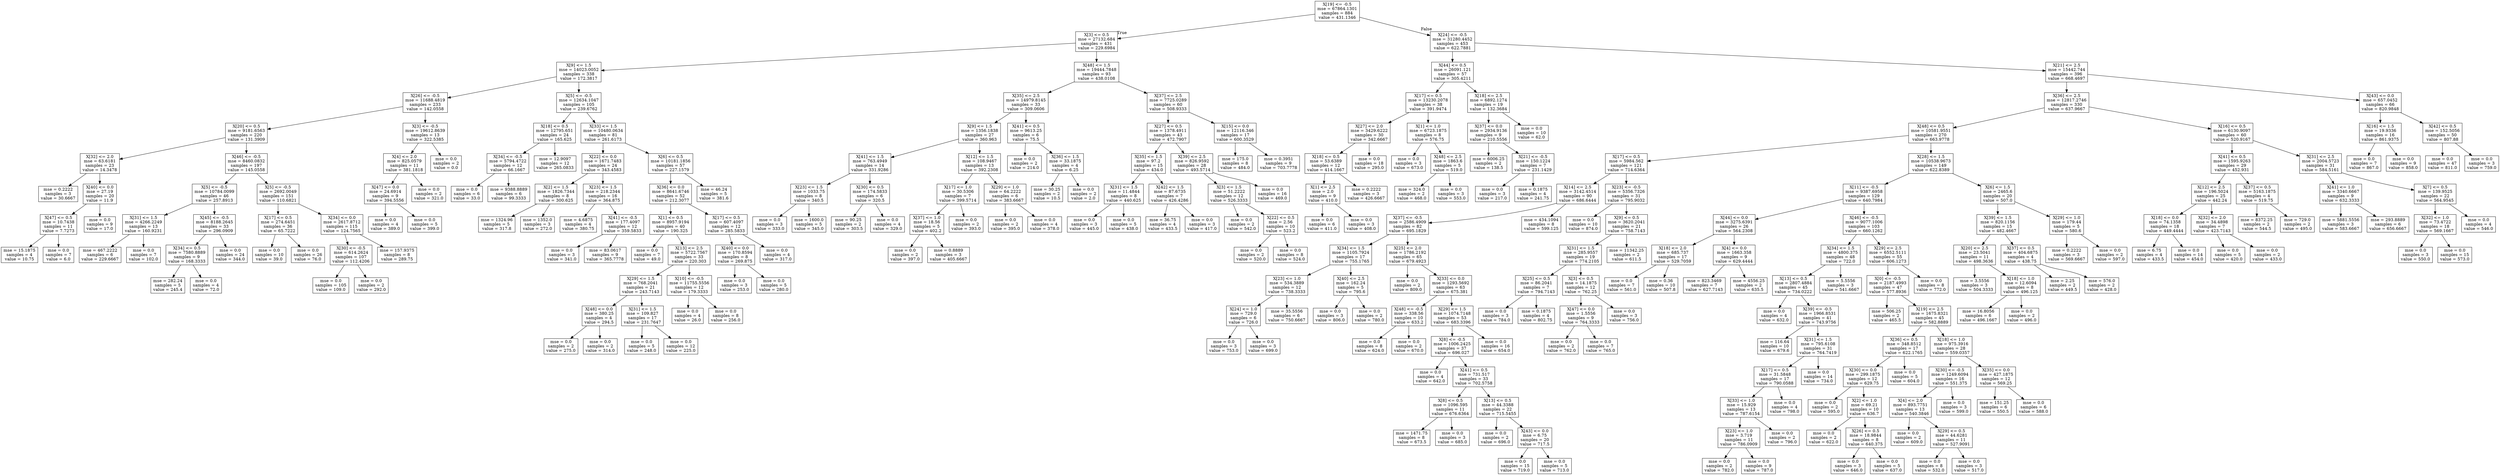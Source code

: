 digraph Tree {
node [shape=box] ;
0 [label="X[19] <= -0.5\nmse = 67864.1301\nsamples = 884\nvalue = 431.1346"] ;
1 [label="X[3] <= 0.5\nmse = 27132.684\nsamples = 431\nvalue = 229.6984"] ;
0 -> 1 [labeldistance=2.5, labelangle=45, headlabel="True"] ;
2 [label="X[9] <= 1.5\nmse = 14023.0052\nsamples = 338\nvalue = 172.3817"] ;
1 -> 2 ;
3 [label="X[26] <= -0.5\nmse = 11688.4819\nsamples = 233\nvalue = 142.0558"] ;
2 -> 3 ;
4 [label="X[20] <= 0.5\nmse = 9181.6563\nsamples = 220\nvalue = 131.3909"] ;
3 -> 4 ;
5 [label="X[32] <= 2.0\nmse = 63.6181\nsamples = 23\nvalue = 14.3478"] ;
4 -> 5 ;
6 [label="mse = 0.2222\nsamples = 3\nvalue = 30.6667"] ;
5 -> 6 ;
7 [label="X[40] <= 0.0\nmse = 27.19\nsamples = 20\nvalue = 11.9"] ;
5 -> 7 ;
8 [label="X[47] <= 0.5\nmse = 10.7438\nsamples = 11\nvalue = 7.7273"] ;
7 -> 8 ;
9 [label="mse = 15.1875\nsamples = 4\nvalue = 10.75"] ;
8 -> 9 ;
10 [label="mse = 0.0\nsamples = 7\nvalue = 6.0"] ;
8 -> 10 ;
11 [label="mse = 0.0\nsamples = 9\nvalue = 17.0"] ;
7 -> 11 ;
12 [label="X[46] <= -0.5\nmse = 8460.0832\nsamples = 197\nvalue = 145.0558"] ;
4 -> 12 ;
13 [label="X[5] <= -0.5\nmse = 10784.0099\nsamples = 46\nvalue = 257.8913"] ;
12 -> 13 ;
14 [label="X[31] <= 1.5\nmse = 4266.2249\nsamples = 13\nvalue = 160.9231"] ;
13 -> 14 ;
15 [label="mse = 467.2222\nsamples = 6\nvalue = 229.6667"] ;
14 -> 15 ;
16 [label="mse = 0.0\nsamples = 7\nvalue = 102.0"] ;
14 -> 16 ;
17 [label="X[45] <= -0.5\nmse = 8188.2645\nsamples = 33\nvalue = 296.0909"] ;
13 -> 17 ;
18 [label="X[34] <= 0.5\nmse = 7580.8889\nsamples = 9\nvalue = 168.3333"] ;
17 -> 18 ;
19 [label="mse = 282.24\nsamples = 5\nvalue = 245.4"] ;
18 -> 19 ;
20 [label="mse = 0.0\nsamples = 4\nvalue = 72.0"] ;
18 -> 20 ;
21 [label="mse = 0.0\nsamples = 24\nvalue = 344.0"] ;
17 -> 21 ;
22 [label="X[5] <= -0.5\nmse = 2692.0049\nsamples = 151\nvalue = 110.6821"] ;
12 -> 22 ;
23 [label="X[17] <= 0.5\nmse = 274.6451\nsamples = 36\nvalue = 65.7222"] ;
22 -> 23 ;
24 [label="mse = 0.0\nsamples = 10\nvalue = 39.0"] ;
23 -> 24 ;
25 [label="mse = 0.0\nsamples = 26\nvalue = 76.0"] ;
23 -> 25 ;
26 [label="X[34] <= 0.0\nmse = 2617.8712\nsamples = 115\nvalue = 124.7565"] ;
22 -> 26 ;
27 [label="X[30] <= -0.5\nmse = 614.2624\nsamples = 107\nvalue = 112.4206"] ;
26 -> 27 ;
28 [label="mse = 0.0\nsamples = 105\nvalue = 109.0"] ;
27 -> 28 ;
29 [label="mse = 0.0\nsamples = 2\nvalue = 292.0"] ;
27 -> 29 ;
30 [label="mse = 157.9375\nsamples = 8\nvalue = 289.75"] ;
26 -> 30 ;
31 [label="X[3] <= -0.5\nmse = 19612.8639\nsamples = 13\nvalue = 322.5385"] ;
3 -> 31 ;
32 [label="X[4] <= 2.0\nmse = 825.0579\nsamples = 11\nvalue = 381.1818"] ;
31 -> 32 ;
33 [label="X[47] <= 0.0\nmse = 24.6914\nsamples = 9\nvalue = 394.5556"] ;
32 -> 33 ;
34 [label="mse = 0.0\nsamples = 4\nvalue = 389.0"] ;
33 -> 34 ;
35 [label="mse = 0.0\nsamples = 5\nvalue = 399.0"] ;
33 -> 35 ;
36 [label="mse = 0.0\nsamples = 2\nvalue = 321.0"] ;
32 -> 36 ;
37 [label="mse = 0.0\nsamples = 2\nvalue = 0.0"] ;
31 -> 37 ;
38 [label="X[5] <= -0.5\nmse = 12634.1047\nsamples = 105\nvalue = 239.6762"] ;
2 -> 38 ;
39 [label="X[18] <= 0.5\nmse = 12795.651\nsamples = 24\nvalue = 165.625"] ;
38 -> 39 ;
40 [label="X[34] <= -0.5\nmse = 5794.4722\nsamples = 12\nvalue = 66.1667"] ;
39 -> 40 ;
41 [label="mse = 0.0\nsamples = 6\nvalue = 33.0"] ;
40 -> 41 ;
42 [label="mse = 9388.8889\nsamples = 6\nvalue = 99.3333"] ;
40 -> 42 ;
43 [label="mse = 12.9097\nsamples = 12\nvalue = 265.0833"] ;
39 -> 43 ;
44 [label="X[33] <= 1.5\nmse = 10480.0634\nsamples = 81\nvalue = 261.6173"] ;
38 -> 44 ;
45 [label="X[22] <= 0.0\nmse = 1671.7483\nsamples = 24\nvalue = 343.4583"] ;
44 -> 45 ;
46 [label="X[2] <= 1.5\nmse = 1826.7344\nsamples = 8\nvalue = 300.625"] ;
45 -> 46 ;
47 [label="mse = 1324.96\nsamples = 5\nvalue = 317.8"] ;
46 -> 47 ;
48 [label="mse = 1352.0\nsamples = 3\nvalue = 272.0"] ;
46 -> 48 ;
49 [label="X[23] <= 1.5\nmse = 218.2344\nsamples = 16\nvalue = 364.875"] ;
45 -> 49 ;
50 [label="mse = 4.6875\nsamples = 4\nvalue = 380.75"] ;
49 -> 50 ;
51 [label="X[41] <= -0.5\nmse = 177.4097\nsamples = 12\nvalue = 359.5833"] ;
49 -> 51 ;
52 [label="mse = 0.0\nsamples = 3\nvalue = 341.0"] ;
51 -> 52 ;
53 [label="mse = 83.0617\nsamples = 9\nvalue = 365.7778"] ;
51 -> 53 ;
54 [label="X[6] <= 0.5\nmse = 10181.1856\nsamples = 57\nvalue = 227.1579"] ;
44 -> 54 ;
55 [label="X[36] <= 0.0\nmse = 8641.6746\nsamples = 52\nvalue = 212.3077"] ;
54 -> 55 ;
56 [label="X[1] <= 0.5\nmse = 8957.9194\nsamples = 40\nvalue = 190.325"] ;
55 -> 56 ;
57 [label="mse = 0.0\nsamples = 7\nvalue = 49.0"] ;
56 -> 57 ;
58 [label="X[13] <= 2.5\nmse = 5722.7567\nsamples = 33\nvalue = 220.303"] ;
56 -> 58 ;
59 [label="X[29] <= 1.5\nmse = 768.2041\nsamples = 21\nvalue = 243.7143"] ;
58 -> 59 ;
60 [label="X[48] <= 0.0\nmse = 380.25\nsamples = 4\nvalue = 294.5"] ;
59 -> 60 ;
61 [label="mse = 0.0\nsamples = 2\nvalue = 275.0"] ;
60 -> 61 ;
62 [label="mse = 0.0\nsamples = 2\nvalue = 314.0"] ;
60 -> 62 ;
63 [label="X[31] <= 1.5\nmse = 109.827\nsamples = 17\nvalue = 231.7647"] ;
59 -> 63 ;
64 [label="mse = 0.0\nsamples = 5\nvalue = 248.0"] ;
63 -> 64 ;
65 [label="mse = 0.0\nsamples = 12\nvalue = 225.0"] ;
63 -> 65 ;
66 [label="X[10] <= -0.5\nmse = 11755.5556\nsamples = 12\nvalue = 179.3333"] ;
58 -> 66 ;
67 [label="mse = 0.0\nsamples = 4\nvalue = 26.0"] ;
66 -> 67 ;
68 [label="mse = 0.0\nsamples = 8\nvalue = 256.0"] ;
66 -> 68 ;
69 [label="X[17] <= 0.5\nmse = 607.4097\nsamples = 12\nvalue = 285.5833"] ;
55 -> 69 ;
70 [label="X[40] <= 0.0\nmse = 170.8594\nsamples = 8\nvalue = 269.875"] ;
69 -> 70 ;
71 [label="mse = 0.0\nsamples = 3\nvalue = 253.0"] ;
70 -> 71 ;
72 [label="mse = 0.0\nsamples = 5\nvalue = 280.0"] ;
70 -> 72 ;
73 [label="mse = 0.0\nsamples = 4\nvalue = 317.0"] ;
69 -> 73 ;
74 [label="mse = 46.24\nsamples = 5\nvalue = 381.6"] ;
54 -> 74 ;
75 [label="X[48] <= 1.5\nmse = 19444.7848\nsamples = 93\nvalue = 438.0108"] ;
1 -> 75 ;
76 [label="X[35] <= 2.5\nmse = 14979.8145\nsamples = 33\nvalue = 309.0606"] ;
75 -> 76 ;
77 [label="X[9] <= 1.5\nmse = 1356.1838\nsamples = 27\nvalue = 360.963"] ;
76 -> 77 ;
78 [label="X[41] <= 1.5\nmse = 763.4949\nsamples = 14\nvalue = 331.9286"] ;
77 -> 78 ;
79 [label="X[23] <= 1.5\nmse = 1033.75\nsamples = 8\nvalue = 340.5"] ;
78 -> 79 ;
80 [label="mse = 0.0\nsamples = 3\nvalue = 333.0"] ;
79 -> 80 ;
81 [label="mse = 1600.0\nsamples = 5\nvalue = 345.0"] ;
79 -> 81 ;
82 [label="X[30] <= 0.5\nmse = 174.5833\nsamples = 6\nvalue = 320.5"] ;
78 -> 82 ;
83 [label="mse = 90.25\nsamples = 2\nvalue = 303.5"] ;
82 -> 83 ;
84 [label="mse = 0.0\nsamples = 4\nvalue = 329.0"] ;
82 -> 84 ;
85 [label="X[12] <= 1.5\nmse = 108.9467\nsamples = 13\nvalue = 392.2308"] ;
77 -> 85 ;
86 [label="X[17] <= 1.0\nmse = 30.5306\nsamples = 7\nvalue = 399.5714"] ;
85 -> 86 ;
87 [label="X[37] <= 1.0\nmse = 18.56\nsamples = 5\nvalue = 402.2"] ;
86 -> 87 ;
88 [label="mse = 0.0\nsamples = 2\nvalue = 397.0"] ;
87 -> 88 ;
89 [label="mse = 0.8889\nsamples = 3\nvalue = 405.6667"] ;
87 -> 89 ;
90 [label="mse = 0.0\nsamples = 2\nvalue = 393.0"] ;
86 -> 90 ;
91 [label="X[29] <= 1.0\nmse = 64.2222\nsamples = 6\nvalue = 383.6667"] ;
85 -> 91 ;
92 [label="mse = 0.0\nsamples = 2\nvalue = 395.0"] ;
91 -> 92 ;
93 [label="mse = 0.0\nsamples = 4\nvalue = 378.0"] ;
91 -> 93 ;
94 [label="X[41] <= 0.5\nmse = 9613.25\nsamples = 6\nvalue = 75.5"] ;
76 -> 94 ;
95 [label="mse = 0.0\nsamples = 2\nvalue = 214.0"] ;
94 -> 95 ;
96 [label="X[36] <= 1.5\nmse = 33.1875\nsamples = 4\nvalue = 6.25"] ;
94 -> 96 ;
97 [label="mse = 30.25\nsamples = 2\nvalue = 10.5"] ;
96 -> 97 ;
98 [label="mse = 0.0\nsamples = 2\nvalue = 2.0"] ;
96 -> 98 ;
99 [label="X[37] <= 2.5\nmse = 7725.0289\nsamples = 60\nvalue = 508.9333"] ;
75 -> 99 ;
100 [label="X[27] <= 0.5\nmse = 1378.4911\nsamples = 43\nvalue = 472.7907"] ;
99 -> 100 ;
101 [label="X[35] <= 1.5\nmse = 97.2\nsamples = 15\nvalue = 434.0"] ;
100 -> 101 ;
102 [label="X[31] <= 1.5\nmse = 11.4844\nsamples = 8\nvalue = 440.625"] ;
101 -> 102 ;
103 [label="mse = 0.0\nsamples = 3\nvalue = 445.0"] ;
102 -> 103 ;
104 [label="mse = 0.0\nsamples = 5\nvalue = 438.0"] ;
102 -> 104 ;
105 [label="X[42] <= 1.5\nmse = 87.6735\nsamples = 7\nvalue = 426.4286"] ;
101 -> 105 ;
106 [label="mse = 36.75\nsamples = 4\nvalue = 433.5"] ;
105 -> 106 ;
107 [label="mse = 0.0\nsamples = 3\nvalue = 417.0"] ;
105 -> 107 ;
108 [label="X[39] <= 2.5\nmse = 826.9592\nsamples = 28\nvalue = 493.5714"] ;
100 -> 108 ;
109 [label="X[3] <= 1.5\nmse = 51.2222\nsamples = 12\nvalue = 526.3333"] ;
108 -> 109 ;
110 [label="mse = 0.0\nsamples = 2\nvalue = 542.0"] ;
109 -> 110 ;
111 [label="X[22] <= 0.5\nmse = 2.56\nsamples = 10\nvalue = 523.2"] ;
109 -> 111 ;
112 [label="mse = 0.0\nsamples = 2\nvalue = 520.0"] ;
111 -> 112 ;
113 [label="mse = 0.0\nsamples = 8\nvalue = 524.0"] ;
111 -> 113 ;
114 [label="mse = 0.0\nsamples = 16\nvalue = 469.0"] ;
108 -> 114 ;
115 [label="X[15] <= 0.0\nmse = 12116.346\nsamples = 17\nvalue = 600.3529"] ;
99 -> 115 ;
116 [label="mse = 175.0\nsamples = 8\nvalue = 484.0"] ;
115 -> 116 ;
117 [label="mse = 0.3951\nsamples = 9\nvalue = 703.7778"] ;
115 -> 117 ;
118 [label="X[24] <= -0.5\nmse = 31280.4452\nsamples = 453\nvalue = 622.7881"] ;
0 -> 118 [labeldistance=2.5, labelangle=-45, headlabel="False"] ;
119 [label="X[44] <= 0.5\nmse = 26091.121\nsamples = 57\nvalue = 305.4211"] ;
118 -> 119 ;
120 [label="X[17] <= 0.5\nmse = 13230.2078\nsamples = 38\nvalue = 391.9474"] ;
119 -> 120 ;
121 [label="X[27] <= 2.0\nmse = 3429.6222\nsamples = 30\nvalue = 342.6667"] ;
120 -> 121 ;
122 [label="X[18] <= 0.5\nmse = 53.6389\nsamples = 12\nvalue = 414.1667"] ;
121 -> 122 ;
123 [label="X[1] <= 2.5\nmse = 2.0\nsamples = 9\nvalue = 410.0"] ;
122 -> 123 ;
124 [label="mse = 0.0\nsamples = 6\nvalue = 411.0"] ;
123 -> 124 ;
125 [label="mse = 0.0\nsamples = 3\nvalue = 408.0"] ;
123 -> 125 ;
126 [label="mse = 0.2222\nsamples = 3\nvalue = 426.6667"] ;
122 -> 126 ;
127 [label="mse = 0.0\nsamples = 18\nvalue = 295.0"] ;
121 -> 127 ;
128 [label="X[1] <= 1.0\nmse = 6723.1875\nsamples = 8\nvalue = 576.75"] ;
120 -> 128 ;
129 [label="mse = 0.0\nsamples = 3\nvalue = 673.0"] ;
128 -> 129 ;
130 [label="X[48] <= 2.5\nmse = 1863.6\nsamples = 5\nvalue = 519.0"] ;
128 -> 130 ;
131 [label="mse = 324.0\nsamples = 2\nvalue = 468.0"] ;
130 -> 131 ;
132 [label="mse = 0.0\nsamples = 3\nvalue = 553.0"] ;
130 -> 132 ;
133 [label="X[18] <= 2.5\nmse = 6892.1274\nsamples = 19\nvalue = 132.3684"] ;
119 -> 133 ;
134 [label="X[37] <= 0.0\nmse = 2934.9136\nsamples = 9\nvalue = 210.5556"] ;
133 -> 134 ;
135 [label="mse = 6006.25\nsamples = 2\nvalue = 138.5"] ;
134 -> 135 ;
136 [label="X[21] <= -0.5\nmse = 150.1224\nsamples = 7\nvalue = 231.1429"] ;
134 -> 136 ;
137 [label="mse = 0.0\nsamples = 3\nvalue = 217.0"] ;
136 -> 137 ;
138 [label="mse = 0.1875\nsamples = 4\nvalue = 241.75"] ;
136 -> 138 ;
139 [label="mse = 0.0\nsamples = 10\nvalue = 62.0"] ;
133 -> 139 ;
140 [label="X[21] <= 2.5\nmse = 15442.744\nsamples = 396\nvalue = 668.4697"] ;
118 -> 140 ;
141 [label="X[36] <= 2.5\nmse = 12817.2746\nsamples = 330\nvalue = 637.9667"] ;
140 -> 141 ;
142 [label="X[48] <= 0.5\nmse = 10581.9551\nsamples = 270\nvalue = 663.9778"] ;
141 -> 142 ;
143 [label="X[17] <= 0.5\nmse = 5984.562\nsamples = 121\nvalue = 714.6364"] ;
142 -> 143 ;
144 [label="X[14] <= 2.5\nmse = 3142.4514\nsamples = 90\nvalue = 686.6444"] ;
143 -> 144 ;
145 [label="X[37] <= -0.5\nmse = 2586.4909\nsamples = 82\nvalue = 695.1829"] ;
144 -> 145 ;
146 [label="X[34] <= 1.5\nmse = 1105.7924\nsamples = 17\nvalue = 755.1765"] ;
145 -> 146 ;
147 [label="X[23] <= 1.0\nmse = 534.3889\nsamples = 12\nvalue = 738.3333"] ;
146 -> 147 ;
148 [label="X[24] <= 1.0\nmse = 729.0\nsamples = 6\nvalue = 726.0"] ;
147 -> 148 ;
149 [label="mse = 0.0\nsamples = 3\nvalue = 753.0"] ;
148 -> 149 ;
150 [label="mse = 0.0\nsamples = 3\nvalue = 699.0"] ;
148 -> 150 ;
151 [label="mse = 35.5556\nsamples = 6\nvalue = 750.6667"] ;
147 -> 151 ;
152 [label="X[40] <= 2.5\nmse = 162.24\nsamples = 5\nvalue = 795.6"] ;
146 -> 152 ;
153 [label="mse = 0.0\nsamples = 3\nvalue = 806.0"] ;
152 -> 153 ;
154 [label="mse = 0.0\nsamples = 2\nvalue = 780.0"] ;
152 -> 154 ;
155 [label="X[25] <= 2.0\nmse = 1786.2192\nsamples = 65\nvalue = 679.4923"] ;
145 -> 155 ;
156 [label="mse = 0.0\nsamples = 2\nvalue = 809.0"] ;
155 -> 156 ;
157 [label="X[33] <= 0.0\nmse = 1293.5692\nsamples = 63\nvalue = 675.381"] ;
155 -> 157 ;
158 [label="X[48] <= -0.5\nmse = 338.56\nsamples = 10\nvalue = 633.2"] ;
157 -> 158 ;
159 [label="mse = 0.0\nsamples = 8\nvalue = 624.0"] ;
158 -> 159 ;
160 [label="mse = 0.0\nsamples = 2\nvalue = 670.0"] ;
158 -> 160 ;
161 [label="X[29] <= 1.5\nmse = 1074.7148\nsamples = 53\nvalue = 683.3396"] ;
157 -> 161 ;
162 [label="X[8] <= -0.5\nmse = 1006.2425\nsamples = 37\nvalue = 696.027"] ;
161 -> 162 ;
163 [label="mse = 0.0\nsamples = 4\nvalue = 642.0"] ;
162 -> 163 ;
164 [label="X[41] <= 0.5\nmse = 731.517\nsamples = 33\nvalue = 702.5758"] ;
162 -> 164 ;
165 [label="X[8] <= 0.5\nmse = 1096.595\nsamples = 11\nvalue = 676.6364"] ;
164 -> 165 ;
166 [label="mse = 1471.75\nsamples = 8\nvalue = 673.5"] ;
165 -> 166 ;
167 [label="mse = 0.0\nsamples = 3\nvalue = 685.0"] ;
165 -> 167 ;
168 [label="X[13] <= 0.5\nmse = 44.3388\nsamples = 22\nvalue = 715.5455"] ;
164 -> 168 ;
169 [label="mse = 0.0\nsamples = 2\nvalue = 696.0"] ;
168 -> 169 ;
170 [label="X[43] <= 0.0\nmse = 6.75\nsamples = 20\nvalue = 717.5"] ;
168 -> 170 ;
171 [label="mse = 0.0\nsamples = 15\nvalue = 719.0"] ;
170 -> 171 ;
172 [label="mse = 0.0\nsamples = 5\nvalue = 713.0"] ;
170 -> 172 ;
173 [label="mse = 0.0\nsamples = 16\nvalue = 654.0"] ;
161 -> 173 ;
174 [label="mse = 434.1094\nsamples = 8\nvalue = 599.125"] ;
144 -> 174 ;
175 [label="X[23] <= -0.5\nmse = 5356.7326\nsamples = 31\nvalue = 795.9032"] ;
143 -> 175 ;
176 [label="mse = 0.0\nsamples = 10\nvalue = 874.0"] ;
175 -> 176 ;
177 [label="X[9] <= 0.5\nmse = 3620.2041\nsamples = 21\nvalue = 758.7143"] ;
175 -> 177 ;
178 [label="X[31] <= 1.5\nmse = 285.9557\nsamples = 19\nvalue = 774.2105"] ;
177 -> 178 ;
179 [label="X[25] <= 0.5\nmse = 86.2041\nsamples = 7\nvalue = 794.7143"] ;
178 -> 179 ;
180 [label="mse = 0.0\nsamples = 3\nvalue = 784.0"] ;
179 -> 180 ;
181 [label="mse = 0.1875\nsamples = 4\nvalue = 802.75"] ;
179 -> 181 ;
182 [label="X[3] <= 0.5\nmse = 14.1875\nsamples = 12\nvalue = 762.25"] ;
178 -> 182 ;
183 [label="X[47] <= 0.0\nmse = 1.5556\nsamples = 9\nvalue = 764.3333"] ;
182 -> 183 ;
184 [label="mse = 0.0\nsamples = 2\nvalue = 762.0"] ;
183 -> 184 ;
185 [label="mse = 0.0\nsamples = 7\nvalue = 765.0"] ;
183 -> 185 ;
186 [label="mse = 0.0\nsamples = 3\nvalue = 756.0"] ;
182 -> 186 ;
187 [label="mse = 11342.25\nsamples = 2\nvalue = 611.5"] ;
177 -> 187 ;
188 [label="X[28] <= 1.5\nmse = 10538.9673\nsamples = 149\nvalue = 622.8389"] ;
142 -> 188 ;
189 [label="X[11] <= -0.5\nmse = 9387.6958\nsamples = 129\nvalue = 640.7984"] ;
188 -> 189 ;
190 [label="X[44] <= 0.0\nmse = 3275.6391\nsamples = 26\nvalue = 564.2308"] ;
189 -> 190 ;
191 [label="X[18] <= 2.0\nmse = 685.737\nsamples = 17\nvalue = 529.7059"] ;
190 -> 191 ;
192 [label="mse = 0.0\nsamples = 7\nvalue = 561.0"] ;
191 -> 192 ;
193 [label="mse = 0.36\nsamples = 10\nvalue = 507.8"] ;
191 -> 193 ;
194 [label="X[4] <= 0.0\nmse = 1663.358\nsamples = 9\nvalue = 629.4444"] ;
190 -> 194 ;
195 [label="mse = 823.3469\nsamples = 7\nvalue = 627.7143"] ;
194 -> 195 ;
196 [label="mse = 4556.25\nsamples = 2\nvalue = 635.5"] ;
194 -> 196 ;
197 [label="X[46] <= -0.5\nmse = 9077.1006\nsamples = 103\nvalue = 660.1262"] ;
189 -> 197 ;
198 [label="X[34] <= 1.5\nmse = 4800.375\nsamples = 48\nvalue = 722.0"] ;
197 -> 198 ;
199 [label="X[13] <= 0.5\nmse = 2807.4884\nsamples = 45\nvalue = 734.0222"] ;
198 -> 199 ;
200 [label="mse = 0.0\nsamples = 4\nvalue = 632.0"] ;
199 -> 200 ;
201 [label="X[39] <= -0.5\nmse = 1966.8531\nsamples = 41\nvalue = 743.9756"] ;
199 -> 201 ;
202 [label="mse = 116.64\nsamples = 10\nvalue = 679.6"] ;
201 -> 202 ;
203 [label="X[31] <= 1.5\nmse = 795.6108\nsamples = 31\nvalue = 764.7419"] ;
201 -> 203 ;
204 [label="X[17] <= 0.5\nmse = 31.5848\nsamples = 17\nvalue = 790.0588"] ;
203 -> 204 ;
205 [label="X[33] <= 1.0\nmse = 15.929\nsamples = 13\nvalue = 787.6154"] ;
204 -> 205 ;
206 [label="X[23] <= 1.0\nmse = 3.719\nsamples = 11\nvalue = 786.0909"] ;
205 -> 206 ;
207 [label="mse = 0.0\nsamples = 2\nvalue = 782.0"] ;
206 -> 207 ;
208 [label="mse = 0.0\nsamples = 9\nvalue = 787.0"] ;
206 -> 208 ;
209 [label="mse = 0.0\nsamples = 2\nvalue = 796.0"] ;
205 -> 209 ;
210 [label="mse = 0.0\nsamples = 4\nvalue = 798.0"] ;
204 -> 210 ;
211 [label="mse = 0.0\nsamples = 14\nvalue = 734.0"] ;
203 -> 211 ;
212 [label="mse = 5.5556\nsamples = 3\nvalue = 541.6667"] ;
198 -> 212 ;
213 [label="X[29] <= 2.5\nmse = 6552.5111\nsamples = 55\nvalue = 606.1273"] ;
197 -> 213 ;
214 [label="X[0] <= -0.5\nmse = 2187.4993\nsamples = 47\nvalue = 577.8936"] ;
213 -> 214 ;
215 [label="mse = 506.25\nsamples = 2\nvalue = 465.5"] ;
214 -> 215 ;
216 [label="X[19] <= 2.5\nmse = 1675.8321\nsamples = 45\nvalue = 582.8889"] ;
214 -> 216 ;
217 [label="X[36] <= 0.5\nmse = 348.8512\nsamples = 17\nvalue = 622.1765"] ;
216 -> 217 ;
218 [label="X[30] <= 0.0\nmse = 299.1875\nsamples = 12\nvalue = 629.75"] ;
217 -> 218 ;
219 [label="mse = 0.0\nsamples = 2\nvalue = 595.0"] ;
218 -> 219 ;
220 [label="X[2] <= 1.0\nmse = 69.21\nsamples = 10\nvalue = 636.7"] ;
218 -> 220 ;
221 [label="mse = 0.0\nsamples = 2\nvalue = 622.0"] ;
220 -> 221 ;
222 [label="X[26] <= 0.5\nmse = 18.9844\nsamples = 8\nvalue = 640.375"] ;
220 -> 222 ;
223 [label="mse = 0.0\nsamples = 3\nvalue = 646.0"] ;
222 -> 223 ;
224 [label="mse = 0.0\nsamples = 5\nvalue = 637.0"] ;
222 -> 224 ;
225 [label="mse = 0.0\nsamples = 5\nvalue = 604.0"] ;
217 -> 225 ;
226 [label="X[18] <= 1.0\nmse = 975.3916\nsamples = 28\nvalue = 559.0357"] ;
216 -> 226 ;
227 [label="X[30] <= -0.5\nmse = 1249.6094\nsamples = 16\nvalue = 551.375"] ;
226 -> 227 ;
228 [label="X[4] <= 2.0\nmse = 893.7751\nsamples = 13\nvalue = 540.3846"] ;
227 -> 228 ;
229 [label="mse = 0.0\nsamples = 2\nvalue = 609.0"] ;
228 -> 229 ;
230 [label="X[29] <= 0.5\nmse = 44.6281\nsamples = 11\nvalue = 527.9091"] ;
228 -> 230 ;
231 [label="mse = 0.0\nsamples = 8\nvalue = 532.0"] ;
230 -> 231 ;
232 [label="mse = 0.0\nsamples = 3\nvalue = 517.0"] ;
230 -> 232 ;
233 [label="mse = 0.0\nsamples = 3\nvalue = 599.0"] ;
227 -> 233 ;
234 [label="X[35] <= 0.0\nmse = 427.1875\nsamples = 12\nvalue = 569.25"] ;
226 -> 234 ;
235 [label="mse = 151.25\nsamples = 6\nvalue = 550.5"] ;
234 -> 235 ;
236 [label="mse = 0.0\nsamples = 6\nvalue = 588.0"] ;
234 -> 236 ;
237 [label="mse = 0.0\nsamples = 8\nvalue = 772.0"] ;
213 -> 237 ;
238 [label="X[6] <= 1.5\nmse = 2465.6\nsamples = 20\nvalue = 507.0"] ;
188 -> 238 ;
239 [label="X[39] <= 1.5\nmse = 820.1156\nsamples = 15\nvalue = 482.4667"] ;
238 -> 239 ;
240 [label="X[20] <= 2.5\nmse = 23.5041\nsamples = 11\nvalue = 498.3636"] ;
239 -> 240 ;
241 [label="mse = 3.5556\nsamples = 3\nvalue = 504.3333"] ;
240 -> 241 ;
242 [label="X[18] <= 1.0\nmse = 12.6094\nsamples = 8\nvalue = 496.125"] ;
240 -> 242 ;
243 [label="mse = 16.8056\nsamples = 6\nvalue = 496.1667"] ;
242 -> 243 ;
244 [label="mse = 0.0\nsamples = 2\nvalue = 496.0"] ;
242 -> 244 ;
245 [label="X[37] <= 0.5\nmse = 404.6875\nsamples = 4\nvalue = 438.75"] ;
239 -> 245 ;
246 [label="mse = 2.25\nsamples = 2\nvalue = 449.5"] ;
245 -> 246 ;
247 [label="mse = 576.0\nsamples = 2\nvalue = 428.0"] ;
245 -> 247 ;
248 [label="X[29] <= 1.0\nmse = 179.44\nsamples = 5\nvalue = 580.6"] ;
238 -> 248 ;
249 [label="mse = 0.2222\nsamples = 3\nvalue = 569.6667"] ;
248 -> 249 ;
250 [label="mse = 0.0\nsamples = 2\nvalue = 597.0"] ;
248 -> 250 ;
251 [label="X[16] <= 0.5\nmse = 6130.9097\nsamples = 60\nvalue = 520.9167"] ;
141 -> 251 ;
252 [label="X[41] <= 0.5\nmse = 1595.9263\nsamples = 29\nvalue = 452.931"] ;
251 -> 252 ;
253 [label="X[12] <= 2.5\nmse = 196.5024\nsamples = 25\nvalue = 442.24"] ;
252 -> 253 ;
254 [label="X[18] <= 0.0\nmse = 74.1358\nsamples = 18\nvalue = 449.4444"] ;
253 -> 254 ;
255 [label="mse = 6.75\nsamples = 4\nvalue = 433.5"] ;
254 -> 255 ;
256 [label="mse = 0.0\nsamples = 14\nvalue = 454.0"] ;
254 -> 256 ;
257 [label="X[32] <= 2.0\nmse = 34.4898\nsamples = 7\nvalue = 423.7143"] ;
253 -> 257 ;
258 [label="mse = 0.0\nsamples = 5\nvalue = 420.0"] ;
257 -> 258 ;
259 [label="mse = 0.0\nsamples = 2\nvalue = 433.0"] ;
257 -> 259 ;
260 [label="X[37] <= 0.5\nmse = 5163.1875\nsamples = 4\nvalue = 519.75"] ;
252 -> 260 ;
261 [label="mse = 8372.25\nsamples = 2\nvalue = 544.5"] ;
260 -> 261 ;
262 [label="mse = 729.0\nsamples = 2\nvalue = 495.0"] ;
260 -> 262 ;
263 [label="X[31] <= 2.5\nmse = 2004.5723\nsamples = 31\nvalue = 584.5161"] ;
251 -> 263 ;
264 [label="X[41] <= 1.0\nmse = 3340.6667\nsamples = 9\nvalue = 632.3333"] ;
263 -> 264 ;
265 [label="mse = 5881.5556\nsamples = 3\nvalue = 583.6667"] ;
264 -> 265 ;
266 [label="mse = 293.8889\nsamples = 6\nvalue = 656.6667"] ;
264 -> 266 ;
267 [label="X[7] <= 0.5\nmse = 139.9525\nsamples = 22\nvalue = 564.9545"] ;
263 -> 267 ;
268 [label="X[32] <= 1.0\nmse = 73.4722\nsamples = 18\nvalue = 569.1667"] ;
267 -> 268 ;
269 [label="mse = 0.0\nsamples = 3\nvalue = 550.0"] ;
268 -> 269 ;
270 [label="mse = 0.0\nsamples = 15\nvalue = 573.0"] ;
268 -> 270 ;
271 [label="mse = 0.0\nsamples = 4\nvalue = 546.0"] ;
267 -> 271 ;
272 [label="X[43] <= 0.0\nmse = 657.0452\nsamples = 66\nvalue = 820.9848"] ;
140 -> 272 ;
273 [label="X[16] <= 1.5\nmse = 19.9336\nsamples = 16\nvalue = 861.9375"] ;
272 -> 273 ;
274 [label="mse = 0.0\nsamples = 7\nvalue = 867.0"] ;
273 -> 274 ;
275 [label="mse = 0.0\nsamples = 9\nvalue = 858.0"] ;
273 -> 275 ;
276 [label="X[42] <= 0.5\nmse = 152.5056\nsamples = 50\nvalue = 807.88"] ;
272 -> 276 ;
277 [label="mse = 0.0\nsamples = 47\nvalue = 811.0"] ;
276 -> 277 ;
278 [label="mse = 0.0\nsamples = 3\nvalue = 759.0"] ;
276 -> 278 ;
}